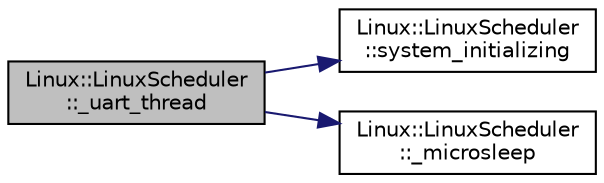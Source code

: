 digraph "Linux::LinuxScheduler::_uart_thread"
{
 // INTERACTIVE_SVG=YES
  edge [fontname="Helvetica",fontsize="10",labelfontname="Helvetica",labelfontsize="10"];
  node [fontname="Helvetica",fontsize="10",shape=record];
  rankdir="LR";
  Node1 [label="Linux::LinuxScheduler\l::_uart_thread",height=0.2,width=0.4,color="black", fillcolor="grey75", style="filled" fontcolor="black"];
  Node1 -> Node2 [color="midnightblue",fontsize="10",style="solid",fontname="Helvetica"];
  Node2 [label="Linux::LinuxScheduler\l::system_initializing",height=0.2,width=0.4,color="black", fillcolor="white", style="filled",URL="$classLinux_1_1LinuxScheduler.html#acf4c1f7a42bd83c072bb166aa2c6ebf6"];
  Node1 -> Node3 [color="midnightblue",fontsize="10",style="solid",fontname="Helvetica"];
  Node3 [label="Linux::LinuxScheduler\l::_microsleep",height=0.2,width=0.4,color="black", fillcolor="white", style="filled",URL="$classLinux_1_1LinuxScheduler.html#ab0d73f88e3e8c93b6d389921b52b5257"];
}
